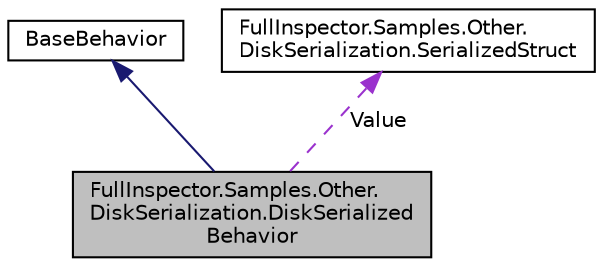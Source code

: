 digraph "FullInspector.Samples.Other.DiskSerialization.DiskSerializedBehavior"
{
  edge [fontname="Helvetica",fontsize="10",labelfontname="Helvetica",labelfontsize="10"];
  node [fontname="Helvetica",fontsize="10",shape=record];
  Node1 [label="FullInspector.Samples.Other.\lDiskSerialization.DiskSerialized\lBehavior",height=0.2,width=0.4,color="black", fillcolor="grey75", style="filled" fontcolor="black"];
  Node2 -> Node1 [dir="back",color="midnightblue",fontsize="10",style="solid",fontname="Helvetica"];
  Node2 [label="BaseBehavior",height=0.2,width=0.4,color="black", fillcolor="white", style="filled",URL="$class_full_inspector_1_1_base_behavior.html"];
  Node3 -> Node1 [dir="back",color="darkorchid3",fontsize="10",style="dashed",label=" Value" ,fontname="Helvetica"];
  Node3 [label="FullInspector.Samples.Other.\lDiskSerialization.SerializedStruct",height=0.2,width=0.4,color="black", fillcolor="white", style="filled",URL="$struct_full_inspector_1_1_samples_1_1_other_1_1_disk_serialization_1_1_serialized_struct.html",tooltip="The object that we will serialize. "];
}
